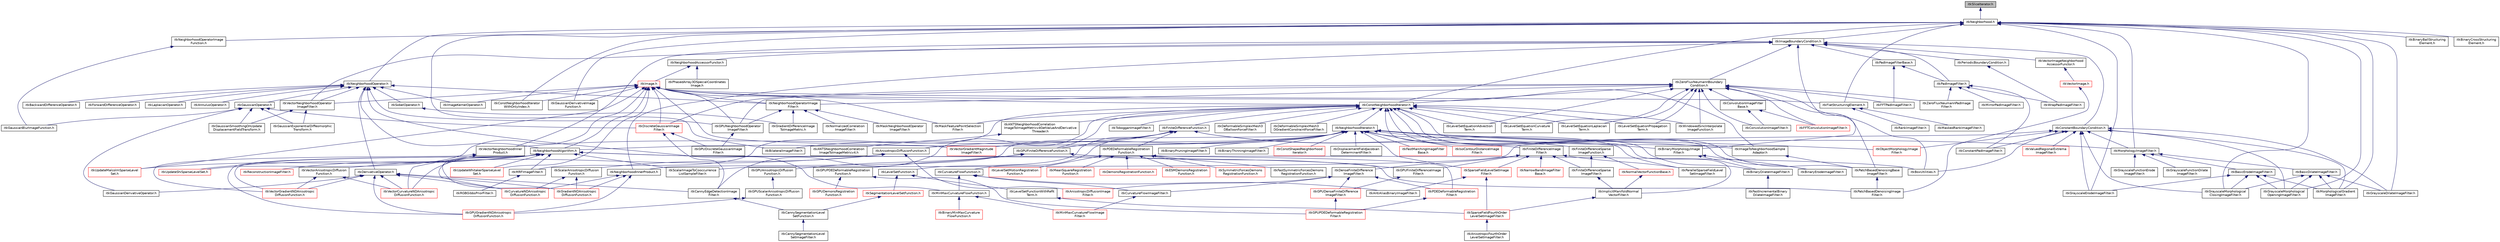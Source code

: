 digraph "itkSliceIterator.h"
{
 // LATEX_PDF_SIZE
  edge [fontname="Helvetica",fontsize="10",labelfontname="Helvetica",labelfontsize="10"];
  node [fontname="Helvetica",fontsize="10",shape=record];
  Node1 [label="itkSliceIterator.h",height=0.2,width=0.4,color="black", fillcolor="grey75", style="filled", fontcolor="black",tooltip=" "];
  Node1 -> Node2 [dir="back",color="midnightblue",fontsize="10",style="solid",fontname="Helvetica"];
  Node2 [label="itkNeighborhood.h",height=0.2,width=0.4,color="black", fillcolor="white", style="filled",URL="$itkNeighborhood_8h.html",tooltip=" "];
  Node2 -> Node3 [dir="back",color="midnightblue",fontsize="10",style="solid",fontname="Helvetica"];
  Node3 [label="itkBilateralImageFilter.h",height=0.2,width=0.4,color="black", fillcolor="white", style="filled",URL="$itkBilateralImageFilter_8h.html",tooltip=" "];
  Node2 -> Node4 [dir="back",color="midnightblue",fontsize="10",style="solid",fontname="Helvetica"];
  Node4 [label="itkBinaryBallStructuring\lElement.h",height=0.2,width=0.4,color="black", fillcolor="white", style="filled",URL="$itkBinaryBallStructuringElement_8h.html",tooltip=" "];
  Node2 -> Node5 [dir="back",color="midnightblue",fontsize="10",style="solid",fontname="Helvetica"];
  Node5 [label="itkBinaryCrossStructuring\lElement.h",height=0.2,width=0.4,color="black", fillcolor="white", style="filled",URL="$itkBinaryCrossStructuringElement_8h.html",tooltip=" "];
  Node2 -> Node6 [dir="back",color="midnightblue",fontsize="10",style="solid",fontname="Helvetica"];
  Node6 [label="itkConstNeighborhoodIterator.h",height=0.2,width=0.4,color="black", fillcolor="white", style="filled",URL="$itkConstNeighborhoodIterator_8h.html",tooltip=" "];
  Node6 -> Node7 [dir="back",color="midnightblue",fontsize="10",style="solid",fontname="Helvetica"];
  Node7 [label="itkANTSNeighborhoodCorrelation\lImageToImageMetricv4GetValueAndDerivative\lThreader.h",height=0.2,width=0.4,color="black", fillcolor="white", style="filled",URL="$itkANTSNeighborhoodCorrelationImageToImageMetricv4GetValueAndDerivativeThreader_8h.html",tooltip=" "];
  Node7 -> Node8 [dir="back",color="midnightblue",fontsize="10",style="solid",fontname="Helvetica"];
  Node8 [label="itkANTSNeighborhoodCorrelation\lImageToImageMetricv4.h",height=0.2,width=0.4,color="black", fillcolor="white", style="filled",URL="$itkANTSNeighborhoodCorrelationImageToImageMetricv4_8h.html",tooltip=" "];
  Node6 -> Node9 [dir="back",color="midnightblue",fontsize="10",style="solid",fontname="Helvetica"];
  Node9 [label="itkBinaryDilateImageFilter.h",height=0.2,width=0.4,color="black", fillcolor="white", style="filled",URL="$itkBinaryDilateImageFilter_8h.html",tooltip=" "];
  Node9 -> Node10 [dir="back",color="midnightblue",fontsize="10",style="solid",fontname="Helvetica"];
  Node10 [label="itkFastIncrementalBinary\lDilateImageFilter.h",height=0.2,width=0.4,color="black", fillcolor="white", style="filled",URL="$itkFastIncrementalBinaryDilateImageFilter_8h.html",tooltip=" "];
  Node6 -> Node11 [dir="back",color="midnightblue",fontsize="10",style="solid",fontname="Helvetica"];
  Node11 [label="itkBinaryErodeImageFilter.h",height=0.2,width=0.4,color="black", fillcolor="white", style="filled",URL="$itkBinaryErodeImageFilter_8h.html",tooltip=" "];
  Node6 -> Node12 [dir="back",color="midnightblue",fontsize="10",style="solid",fontname="Helvetica"];
  Node12 [label="itkCannyEdgeDetectionImage\lFilter.h",height=0.2,width=0.4,color="black", fillcolor="white", style="filled",URL="$itkCannyEdgeDetectionImageFilter_8h.html",tooltip=" "];
  Node12 -> Node13 [dir="back",color="midnightblue",fontsize="10",style="solid",fontname="Helvetica"];
  Node13 [label="itkCannySegmentationLevel\lSetFunction.h",height=0.2,width=0.4,color="black", fillcolor="white", style="filled",URL="$itkCannySegmentationLevelSetFunction_8h.html",tooltip=" "];
  Node13 -> Node14 [dir="back",color="midnightblue",fontsize="10",style="solid",fontname="Helvetica"];
  Node14 [label="itkCannySegmentationLevel\lSetImageFilter.h",height=0.2,width=0.4,color="black", fillcolor="white", style="filled",URL="$itkCannySegmentationLevelSetImageFilter_8h.html",tooltip=" "];
  Node6 -> Node15 [dir="back",color="midnightblue",fontsize="10",style="solid",fontname="Helvetica"];
  Node15 [label="itkDeformableSimplexMesh3\lDBalloonForceFilter.h",height=0.2,width=0.4,color="black", fillcolor="white", style="filled",URL="$itkDeformableSimplexMesh3DBalloonForceFilter_8h.html",tooltip=" "];
  Node6 -> Node16 [dir="back",color="midnightblue",fontsize="10",style="solid",fontname="Helvetica"];
  Node16 [label="itkDeformableSimplexMesh3\lDGradientConstraintForceFilter.h",height=0.2,width=0.4,color="black", fillcolor="white", style="filled",URL="$itkDeformableSimplexMesh3DGradientConstraintForceFilter_8h.html",tooltip=" "];
  Node6 -> Node17 [dir="back",color="midnightblue",fontsize="10",style="solid",fontname="Helvetica"];
  Node17 [label="itkFiniteDifferenceFunction.h",height=0.2,width=0.4,color="black", fillcolor="white", style="filled",URL="$itkFiniteDifferenceFunction_8h.html",tooltip=" "];
  Node17 -> Node18 [dir="back",color="midnightblue",fontsize="10",style="solid",fontname="Helvetica"];
  Node18 [label="itkAnisotropicDiffusionFunction.h",height=0.2,width=0.4,color="black", fillcolor="white", style="filled",URL="$itkAnisotropicDiffusionFunction_8h.html",tooltip=" "];
  Node18 -> Node19 [dir="back",color="midnightblue",fontsize="10",style="solid",fontname="Helvetica"];
  Node19 [label="itkAnisotropicDiffusionImage\lFilter.h",height=0.2,width=0.4,color="red", fillcolor="white", style="filled",URL="$itkAnisotropicDiffusionImageFilter_8h.html",tooltip=" "];
  Node18 -> Node27 [dir="back",color="midnightblue",fontsize="10",style="solid",fontname="Helvetica"];
  Node27 [label="itkScalarAnisotropicDiffusion\lFunction.h",height=0.2,width=0.4,color="black", fillcolor="white", style="filled",URL="$itkScalarAnisotropicDiffusionFunction_8h.html",tooltip=" "];
  Node27 -> Node28 [dir="back",color="midnightblue",fontsize="10",style="solid",fontname="Helvetica"];
  Node28 [label="itkCurvatureNDAnisotropic\lDiffusionFunction.h",height=0.2,width=0.4,color="red", fillcolor="white", style="filled",URL="$itkCurvatureNDAnisotropicDiffusionFunction_8h.html",tooltip=" "];
  Node27 -> Node29 [dir="back",color="midnightblue",fontsize="10",style="solid",fontname="Helvetica"];
  Node29 [label="itkGradientNDAnisotropic\lDiffusionFunction.h",height=0.2,width=0.4,color="red", fillcolor="white", style="filled",URL="$itkGradientNDAnisotropicDiffusionFunction_8h.html",tooltip=" "];
  Node18 -> Node30 [dir="back",color="midnightblue",fontsize="10",style="solid",fontname="Helvetica"];
  Node30 [label="itkVectorAnisotropicDiffusion\lFunction.h",height=0.2,width=0.4,color="black", fillcolor="white", style="filled",URL="$itkVectorAnisotropicDiffusionFunction_8h.html",tooltip=" "];
  Node30 -> Node31 [dir="back",color="midnightblue",fontsize="10",style="solid",fontname="Helvetica"];
  Node31 [label="itkVectorCurvatureNDAnisotropic\lDiffusionFunction.h",height=0.2,width=0.4,color="red", fillcolor="white", style="filled",URL="$itkVectorCurvatureNDAnisotropicDiffusionFunction_8h.html",tooltip=" "];
  Node30 -> Node32 [dir="back",color="midnightblue",fontsize="10",style="solid",fontname="Helvetica"];
  Node32 [label="itkVectorGradientNDAnisotropic\lDiffusionFunction.h",height=0.2,width=0.4,color="red", fillcolor="white", style="filled",URL="$itkVectorGradientNDAnisotropicDiffusionFunction_8h.html",tooltip=" "];
  Node17 -> Node33 [dir="back",color="midnightblue",fontsize="10",style="solid",fontname="Helvetica"];
  Node33 [label="itkCurvatureFlowFunction.h",height=0.2,width=0.4,color="black", fillcolor="white", style="filled",URL="$itkCurvatureFlowFunction_8h.html",tooltip=" "];
  Node33 -> Node34 [dir="back",color="midnightblue",fontsize="10",style="solid",fontname="Helvetica"];
  Node34 [label="itkAntiAliasBinaryImageFilter.h",height=0.2,width=0.4,color="black", fillcolor="white", style="filled",URL="$itkAntiAliasBinaryImageFilter_8h.html",tooltip=" "];
  Node33 -> Node35 [dir="back",color="midnightblue",fontsize="10",style="solid",fontname="Helvetica"];
  Node35 [label="itkCurvatureFlowImageFilter.h",height=0.2,width=0.4,color="black", fillcolor="white", style="filled",URL="$itkCurvatureFlowImageFilter_8h.html",tooltip=" "];
  Node35 -> Node36 [dir="back",color="midnightblue",fontsize="10",style="solid",fontname="Helvetica"];
  Node36 [label="itkMinMaxCurvatureFlowImage\lFilter.h",height=0.2,width=0.4,color="red", fillcolor="white", style="filled",URL="$itkMinMaxCurvatureFlowImageFilter_8h.html",tooltip=" "];
  Node33 -> Node38 [dir="back",color="midnightblue",fontsize="10",style="solid",fontname="Helvetica"];
  Node38 [label="itkMinMaxCurvatureFlowFunction.h",height=0.2,width=0.4,color="black", fillcolor="white", style="filled",URL="$itkMinMaxCurvatureFlowFunction_8h.html",tooltip=" "];
  Node38 -> Node39 [dir="back",color="midnightblue",fontsize="10",style="solid",fontname="Helvetica"];
  Node39 [label="itkBinaryMinMaxCurvature\lFlowFunction.h",height=0.2,width=0.4,color="red", fillcolor="white", style="filled",URL="$itkBinaryMinMaxCurvatureFlowFunction_8h.html",tooltip=" "];
  Node38 -> Node36 [dir="back",color="midnightblue",fontsize="10",style="solid",fontname="Helvetica"];
  Node17 -> Node40 [dir="back",color="midnightblue",fontsize="10",style="solid",fontname="Helvetica"];
  Node40 [label="itkFiniteDifferenceImage\lFilter.h",height=0.2,width=0.4,color="black", fillcolor="white", style="filled",URL="$itkFiniteDifferenceImageFilter_8h.html",tooltip=" "];
  Node40 -> Node41 [dir="back",color="midnightblue",fontsize="10",style="solid",fontname="Helvetica"];
  Node41 [label="itkDenseFiniteDifference\lImageFilter.h",height=0.2,width=0.4,color="black", fillcolor="white", style="filled",URL="$itkDenseFiniteDifferenceImageFilter_8h.html",tooltip=" "];
  Node41 -> Node19 [dir="back",color="midnightblue",fontsize="10",style="solid",fontname="Helvetica"];
  Node41 -> Node35 [dir="back",color="midnightblue",fontsize="10",style="solid",fontname="Helvetica"];
  Node41 -> Node42 [dir="back",color="midnightblue",fontsize="10",style="solid",fontname="Helvetica"];
  Node42 [label="itkGPUDenseFiniteDifference\lImageFilter.h",height=0.2,width=0.4,color="red", fillcolor="white", style="filled",URL="$itkGPUDenseFiniteDifferenceImageFilter_8h.html",tooltip=" "];
  Node42 -> Node43 [dir="back",color="midnightblue",fontsize="10",style="solid",fontname="Helvetica"];
  Node43 [label="itkGPUPDEDeformableRegistration\lFilter.h",height=0.2,width=0.4,color="red", fillcolor="white", style="filled",URL="$itkGPUPDEDeformableRegistrationFilter_8h.html",tooltip=" "];
  Node41 -> Node45 [dir="back",color="midnightblue",fontsize="10",style="solid",fontname="Helvetica"];
  Node45 [label="itkPDEDeformableRegistration\lFilter.h",height=0.2,width=0.4,color="red", fillcolor="white", style="filled",URL="$itkPDEDeformableRegistrationFilter_8h.html",tooltip=" "];
  Node45 -> Node43 [dir="back",color="midnightblue",fontsize="10",style="solid",fontname="Helvetica"];
  Node40 -> Node53 [dir="back",color="midnightblue",fontsize="10",style="solid",fontname="Helvetica"];
  Node53 [label="itkFiniteDifferenceSparse\lImageFilter.h",height=0.2,width=0.4,color="black", fillcolor="white", style="filled",URL="$itkFiniteDifferenceSparseImageFilter_8h.html",tooltip=" "];
  Node53 -> Node54 [dir="back",color="midnightblue",fontsize="10",style="solid",fontname="Helvetica"];
  Node54 [label="itkImplicitManifoldNormal\lVectorFilter.h",height=0.2,width=0.4,color="black", fillcolor="white", style="filled",URL="$itkImplicitManifoldNormalVectorFilter_8h.html",tooltip=" "];
  Node54 -> Node55 [dir="back",color="midnightblue",fontsize="10",style="solid",fontname="Helvetica"];
  Node55 [label="itkSparseFieldFourthOrder\lLevelSetImageFilter.h",height=0.2,width=0.4,color="red", fillcolor="white", style="filled",URL="$itkSparseFieldFourthOrderLevelSetImageFilter_8h.html",tooltip=" "];
  Node55 -> Node56 [dir="back",color="midnightblue",fontsize="10",style="solid",fontname="Helvetica"];
  Node56 [label="itkAnisotropicFourthOrder\lLevelSetImageFilter.h",height=0.2,width=0.4,color="black", fillcolor="white", style="filled",URL="$itkAnisotropicFourthOrderLevelSetImageFilter_8h.html",tooltip=" "];
  Node40 -> Node59 [dir="back",color="midnightblue",fontsize="10",style="solid",fontname="Helvetica"];
  Node59 [label="itkGPUFiniteDifferenceImage\lFilter.h",height=0.2,width=0.4,color="black", fillcolor="white", style="filled",URL="$itkGPUFiniteDifferenceImageFilter_8h.html",tooltip=" "];
  Node59 -> Node42 [dir="back",color="midnightblue",fontsize="10",style="solid",fontname="Helvetica"];
  Node40 -> Node60 [dir="back",color="midnightblue",fontsize="10",style="solid",fontname="Helvetica"];
  Node60 [label="itkNarrowBandImageFilter\lBase.h",height=0.2,width=0.4,color="red", fillcolor="white", style="filled",URL="$itkNarrowBandImageFilterBase_8h.html",tooltip=" "];
  Node40 -> Node64 [dir="back",color="midnightblue",fontsize="10",style="solid",fontname="Helvetica"];
  Node64 [label="itkParallelSparseFieldLevel\lSetImageFilter.h",height=0.2,width=0.4,color="black", fillcolor="white", style="filled",URL="$itkParallelSparseFieldLevelSetImageFilter_8h.html",tooltip=" "];
  Node40 -> Node65 [dir="back",color="midnightblue",fontsize="10",style="solid",fontname="Helvetica"];
  Node65 [label="itkSparseFieldLevelSetImage\lFilter.h",height=0.2,width=0.4,color="red", fillcolor="white", style="filled",URL="$itkSparseFieldLevelSetImageFilter_8h.html",tooltip=" "];
  Node65 -> Node34 [dir="back",color="midnightblue",fontsize="10",style="solid",fontname="Helvetica"];
  Node65 -> Node55 [dir="back",color="midnightblue",fontsize="10",style="solid",fontname="Helvetica"];
  Node17 -> Node75 [dir="back",color="midnightblue",fontsize="10",style="solid",fontname="Helvetica"];
  Node75 [label="itkFiniteDifferenceSparse\lImageFunction.h",height=0.2,width=0.4,color="black", fillcolor="white", style="filled",URL="$itkFiniteDifferenceSparseImageFunction_8h.html",tooltip=" "];
  Node75 -> Node53 [dir="back",color="midnightblue",fontsize="10",style="solid",fontname="Helvetica"];
  Node75 -> Node76 [dir="back",color="midnightblue",fontsize="10",style="solid",fontname="Helvetica"];
  Node76 [label="itkNormalVectorFunctionBase.h",height=0.2,width=0.4,color="red", fillcolor="white", style="filled",URL="$itkNormalVectorFunctionBase_8h.html",tooltip=" "];
  Node76 -> Node54 [dir="back",color="midnightblue",fontsize="10",style="solid",fontname="Helvetica"];
  Node17 -> Node78 [dir="back",color="midnightblue",fontsize="10",style="solid",fontname="Helvetica"];
  Node78 [label="itkGPUFiniteDifferenceFunction.h",height=0.2,width=0.4,color="black", fillcolor="white", style="filled",URL="$itkGPUFiniteDifferenceFunction_8h.html",tooltip=" "];
  Node78 -> Node79 [dir="back",color="midnightblue",fontsize="10",style="solid",fontname="Helvetica"];
  Node79 [label="itkGPUAnisotropicDiffusion\lFunction.h",height=0.2,width=0.4,color="black", fillcolor="white", style="filled",URL="$itkGPUAnisotropicDiffusionFunction_8h.html",tooltip=" "];
  Node79 -> Node80 [dir="back",color="midnightblue",fontsize="10",style="solid",fontname="Helvetica"];
  Node80 [label="itkGPUScalarAnisotropicDiffusion\lFunction.h",height=0.2,width=0.4,color="black", fillcolor="white", style="filled",URL="$itkGPUScalarAnisotropicDiffusionFunction_8h.html",tooltip=" "];
  Node80 -> Node81 [dir="back",color="midnightblue",fontsize="10",style="solid",fontname="Helvetica"];
  Node81 [label="itkGPUGradientNDAnisotropic\lDiffusionFunction.h",height=0.2,width=0.4,color="red", fillcolor="white", style="filled",URL="$itkGPUGradientNDAnisotropicDiffusionFunction_8h.html",tooltip=" "];
  Node78 -> Node59 [dir="back",color="midnightblue",fontsize="10",style="solid",fontname="Helvetica"];
  Node78 -> Node82 [dir="back",color="midnightblue",fontsize="10",style="solid",fontname="Helvetica"];
  Node82 [label="itkGPUPDEDeformableRegistration\lFunction.h",height=0.2,width=0.4,color="black", fillcolor="white", style="filled",URL="$itkGPUPDEDeformableRegistrationFunction_8h.html",tooltip=" "];
  Node82 -> Node83 [dir="back",color="midnightblue",fontsize="10",style="solid",fontname="Helvetica"];
  Node83 [label="itkGPUDemonsRegistration\lFunction.h",height=0.2,width=0.4,color="red", fillcolor="white", style="filled",URL="$itkGPUDemonsRegistrationFunction_8h.html",tooltip=" "];
  Node82 -> Node43 [dir="back",color="midnightblue",fontsize="10",style="solid",fontname="Helvetica"];
  Node17 -> Node84 [dir="back",color="midnightblue",fontsize="10",style="solid",fontname="Helvetica"];
  Node84 [label="itkLevelSetFunction.h",height=0.2,width=0.4,color="black", fillcolor="white", style="filled",URL="$itkLevelSetFunction_8h.html",tooltip=" "];
  Node84 -> Node85 [dir="back",color="midnightblue",fontsize="10",style="solid",fontname="Helvetica"];
  Node85 [label="itkLevelSetFunctionWithRefit\lTerm.h",height=0.2,width=0.4,color="black", fillcolor="white", style="filled",URL="$itkLevelSetFunctionWithRefitTerm_8h.html",tooltip=" "];
  Node85 -> Node55 [dir="back",color="midnightblue",fontsize="10",style="solid",fontname="Helvetica"];
  Node84 -> Node86 [dir="back",color="midnightblue",fontsize="10",style="solid",fontname="Helvetica"];
  Node86 [label="itkSegmentationLevelSetFunction.h",height=0.2,width=0.4,color="red", fillcolor="white", style="filled",URL="$itkSegmentationLevelSetFunction_8h.html",tooltip=" "];
  Node86 -> Node13 [dir="back",color="midnightblue",fontsize="10",style="solid",fontname="Helvetica"];
  Node17 -> Node95 [dir="back",color="midnightblue",fontsize="10",style="solid",fontname="Helvetica"];
  Node95 [label="itkPDEDeformableRegistration\lFunction.h",height=0.2,width=0.4,color="black", fillcolor="white", style="filled",URL="$itkPDEDeformableRegistrationFunction_8h.html",tooltip=" "];
  Node95 -> Node96 [dir="back",color="midnightblue",fontsize="10",style="solid",fontname="Helvetica"];
  Node96 [label="itkDemonsRegistrationFunction.h",height=0.2,width=0.4,color="red", fillcolor="white", style="filled",URL="$itkDemonsRegistrationFunction_8h.html",tooltip=" "];
  Node95 -> Node97 [dir="back",color="midnightblue",fontsize="10",style="solid",fontname="Helvetica"];
  Node97 [label="itkESMDemonsRegistration\lFunction.h",height=0.2,width=0.4,color="red", fillcolor="white", style="filled",URL="$itkESMDemonsRegistrationFunction_8h.html",tooltip=" "];
  Node95 -> Node98 [dir="back",color="midnightblue",fontsize="10",style="solid",fontname="Helvetica"];
  Node98 [label="itkFastSymmetricForcesDemons\lRegistrationFunction.h",height=0.2,width=0.4,color="black", fillcolor="white", style="filled",URL="$itkFastSymmetricForcesDemonsRegistrationFunction_8h.html",tooltip=" "];
  Node95 -> Node99 [dir="back",color="midnightblue",fontsize="10",style="solid",fontname="Helvetica"];
  Node99 [label="itkLevelSetMotionRegistration\lFunction.h",height=0.2,width=0.4,color="red", fillcolor="white", style="filled",URL="$itkLevelSetMotionRegistrationFunction_8h.html",tooltip=" "];
  Node95 -> Node100 [dir="back",color="midnightblue",fontsize="10",style="solid",fontname="Helvetica"];
  Node100 [label="itkMeanSquareRegistration\lFunction.h",height=0.2,width=0.4,color="red", fillcolor="white", style="filled",URL="$itkMeanSquareRegistrationFunction_8h.html",tooltip=" "];
  Node95 -> Node45 [dir="back",color="midnightblue",fontsize="10",style="solid",fontname="Helvetica"];
  Node95 -> Node101 [dir="back",color="midnightblue",fontsize="10",style="solid",fontname="Helvetica"];
  Node101 [label="itkSymmetricForcesDemons\lRegistrationFunction.h",height=0.2,width=0.4,color="red", fillcolor="white", style="filled",URL="$itkSymmetricForcesDemonsRegistrationFunction_8h.html",tooltip=" "];
  Node6 -> Node78 [dir="back",color="midnightblue",fontsize="10",style="solid",fontname="Helvetica"];
  Node6 -> Node102 [dir="back",color="midnightblue",fontsize="10",style="solid",fontname="Helvetica"];
  Node102 [label="itkImageToNeighborhoodSample\lAdaptor.h",height=0.2,width=0.4,color="black", fillcolor="white", style="filled",URL="$itkImageToNeighborhoodSampleAdaptor_8h.html",tooltip=" "];
  Node102 -> Node103 [dir="back",color="midnightblue",fontsize="10",style="solid",fontname="Helvetica"];
  Node103 [label="itkPatchBasedDenoisingBase\lImageFilter.h",height=0.2,width=0.4,color="black", fillcolor="white", style="filled",URL="$itkPatchBasedDenoisingBaseImageFilter_8h.html",tooltip=" "];
  Node103 -> Node104 [dir="back",color="midnightblue",fontsize="10",style="solid",fontname="Helvetica"];
  Node104 [label="itkPatchBasedDenoisingImage\lFilter.h",height=0.2,width=0.4,color="black", fillcolor="white", style="filled",URL="$itkPatchBasedDenoisingImageFilter_8h.html",tooltip=" "];
  Node6 -> Node54 [dir="back",color="midnightblue",fontsize="10",style="solid",fontname="Helvetica"];
  Node6 -> Node105 [dir="back",color="midnightblue",fontsize="10",style="solid",fontname="Helvetica"];
  Node105 [label="itkLevelSetEquationAdvection\lTerm.h",height=0.2,width=0.4,color="black", fillcolor="white", style="filled",URL="$itkLevelSetEquationAdvectionTerm_8h.html",tooltip=" "];
  Node6 -> Node106 [dir="back",color="midnightblue",fontsize="10",style="solid",fontname="Helvetica"];
  Node106 [label="itkLevelSetEquationCurvature\lTerm.h",height=0.2,width=0.4,color="black", fillcolor="white", style="filled",URL="$itkLevelSetEquationCurvatureTerm_8h.html",tooltip=" "];
  Node6 -> Node107 [dir="back",color="midnightblue",fontsize="10",style="solid",fontname="Helvetica"];
  Node107 [label="itkLevelSetEquationLaplacian\lTerm.h",height=0.2,width=0.4,color="black", fillcolor="white", style="filled",URL="$itkLevelSetEquationLaplacianTerm_8h.html",tooltip=" "];
  Node6 -> Node108 [dir="back",color="midnightblue",fontsize="10",style="solid",fontname="Helvetica"];
  Node108 [label="itkLevelSetEquationPropagation\lTerm.h",height=0.2,width=0.4,color="black", fillcolor="white", style="filled",URL="$itkLevelSetEquationPropagationTerm_8h.html",tooltip=" "];
  Node6 -> Node109 [dir="back",color="midnightblue",fontsize="10",style="solid",fontname="Helvetica"];
  Node109 [label="itkMRFImageFilter.h",height=0.2,width=0.4,color="black", fillcolor="white", style="filled",URL="$itkMRFImageFilter_8h.html",tooltip=" "];
  Node109 -> Node110 [dir="back",color="midnightblue",fontsize="10",style="solid",fontname="Helvetica"];
  Node110 [label="itkRGBGibbsPriorFilter.h",height=0.2,width=0.4,color="black", fillcolor="white", style="filled",URL="$itkRGBGibbsPriorFilter_8h.html",tooltip=" "];
  Node6 -> Node111 [dir="back",color="midnightblue",fontsize="10",style="solid",fontname="Helvetica"];
  Node111 [label="itkMaskFeaturePointSelection\lFilter.h",height=0.2,width=0.4,color="black", fillcolor="white", style="filled",URL="$itkMaskFeaturePointSelectionFilter_8h.html",tooltip=" "];
  Node6 -> Node112 [dir="back",color="midnightblue",fontsize="10",style="solid",fontname="Helvetica"];
  Node112 [label="itkNeighborhoodIterator.h",height=0.2,width=0.4,color="black", fillcolor="white", style="filled",URL="$itkNeighborhoodIterator_8h.html",tooltip=" "];
  Node112 -> Node3 [dir="back",color="midnightblue",fontsize="10",style="solid",fontname="Helvetica"];
  Node112 -> Node113 [dir="back",color="midnightblue",fontsize="10",style="solid",fontname="Helvetica"];
  Node113 [label="itkBinaryMorphologyImage\lFilter.h",height=0.2,width=0.4,color="black", fillcolor="white", style="filled",URL="$itkBinaryMorphologyImageFilter_8h.html",tooltip=" "];
  Node113 -> Node9 [dir="back",color="midnightblue",fontsize="10",style="solid",fontname="Helvetica"];
  Node113 -> Node11 [dir="back",color="midnightblue",fontsize="10",style="solid",fontname="Helvetica"];
  Node112 -> Node114 [dir="back",color="midnightblue",fontsize="10",style="solid",fontname="Helvetica"];
  Node114 [label="itkBinaryPruningImageFilter.h",height=0.2,width=0.4,color="black", fillcolor="white", style="filled",URL="$itkBinaryPruningImageFilter_8h.html",tooltip=" "];
  Node112 -> Node115 [dir="back",color="midnightblue",fontsize="10",style="solid",fontname="Helvetica"];
  Node115 [label="itkBinaryThinningImageFilter.h",height=0.2,width=0.4,color="black", fillcolor="white", style="filled",URL="$itkBinaryThinningImageFilter_8h.html",tooltip=" "];
  Node112 -> Node116 [dir="back",color="midnightblue",fontsize="10",style="solid",fontname="Helvetica"];
  Node116 [label="itkConstShapedNeighborhood\lIterator.h",height=0.2,width=0.4,color="red", fillcolor="white", style="filled",URL="$itkConstShapedNeighborhoodIterator_8h.html",tooltip=" "];
  Node112 -> Node153 [dir="back",color="midnightblue",fontsize="10",style="solid",fontname="Helvetica"];
  Node153 [label="itkDisplacementFieldJacobian\lDeterminantFilter.h",height=0.2,width=0.4,color="black", fillcolor="white", style="filled",URL="$itkDisplacementFieldJacobianDeterminantFilter_8h.html",tooltip=" "];
  Node112 -> Node154 [dir="back",color="midnightblue",fontsize="10",style="solid",fontname="Helvetica"];
  Node154 [label="itkFastMarchingImageFilter\lBase.h",height=0.2,width=0.4,color="red", fillcolor="white", style="filled",URL="$itkFastMarchingImageFilterBase_8h.html",tooltip=" "];
  Node112 -> Node102 [dir="back",color="midnightblue",fontsize="10",style="solid",fontname="Helvetica"];
  Node112 -> Node157 [dir="back",color="midnightblue",fontsize="10",style="solid",fontname="Helvetica"];
  Node157 [label="itkIsoContourDistanceImage\lFilter.h",height=0.2,width=0.4,color="red", fillcolor="white", style="filled",URL="$itkIsoContourDistanceImageFilter_8h.html",tooltip=" "];
  Node112 -> Node159 [dir="back",color="midnightblue",fontsize="10",style="solid",fontname="Helvetica"];
  Node159 [label="itkMorphologyImageFilter.h",height=0.2,width=0.4,color="black", fillcolor="white", style="filled",URL="$itkMorphologyImageFilter_8h.html",tooltip=" "];
  Node159 -> Node160 [dir="back",color="midnightblue",fontsize="10",style="solid",fontname="Helvetica"];
  Node160 [label="itkBasicDilateImageFilter.h",height=0.2,width=0.4,color="black", fillcolor="white", style="filled",URL="$itkBasicDilateImageFilter_8h.html",tooltip=" "];
  Node160 -> Node161 [dir="back",color="midnightblue",fontsize="10",style="solid",fontname="Helvetica"];
  Node161 [label="itkGrayscaleDilateImageFilter.h",height=0.2,width=0.4,color="black", fillcolor="white", style="filled",URL="$itkGrayscaleDilateImageFilter_8h.html",tooltip=" "];
  Node160 -> Node162 [dir="back",color="midnightblue",fontsize="10",style="solid",fontname="Helvetica"];
  Node162 [label="itkGrayscaleMorphological\lClosingImageFilter.h",height=0.2,width=0.4,color="black", fillcolor="white", style="filled",URL="$itkGrayscaleMorphologicalClosingImageFilter_8h.html",tooltip=" "];
  Node160 -> Node163 [dir="back",color="midnightblue",fontsize="10",style="solid",fontname="Helvetica"];
  Node163 [label="itkGrayscaleMorphological\lOpeningImageFilter.h",height=0.2,width=0.4,color="black", fillcolor="white", style="filled",URL="$itkGrayscaleMorphologicalOpeningImageFilter_8h.html",tooltip=" "];
  Node160 -> Node164 [dir="back",color="midnightblue",fontsize="10",style="solid",fontname="Helvetica"];
  Node164 [label="itkMorphologicalGradient\lImageFilter.h",height=0.2,width=0.4,color="black", fillcolor="white", style="filled",URL="$itkMorphologicalGradientImageFilter_8h.html",tooltip=" "];
  Node159 -> Node165 [dir="back",color="midnightblue",fontsize="10",style="solid",fontname="Helvetica"];
  Node165 [label="itkBasicErodeImageFilter.h",height=0.2,width=0.4,color="black", fillcolor="white", style="filled",URL="$itkBasicErodeImageFilter_8h.html",tooltip=" "];
  Node165 -> Node166 [dir="back",color="midnightblue",fontsize="10",style="solid",fontname="Helvetica"];
  Node166 [label="itkGrayscaleErodeImageFilter.h",height=0.2,width=0.4,color="black", fillcolor="white", style="filled",URL="$itkGrayscaleErodeImageFilter_8h.html",tooltip=" "];
  Node165 -> Node162 [dir="back",color="midnightblue",fontsize="10",style="solid",fontname="Helvetica"];
  Node165 -> Node163 [dir="back",color="midnightblue",fontsize="10",style="solid",fontname="Helvetica"];
  Node165 -> Node164 [dir="back",color="midnightblue",fontsize="10",style="solid",fontname="Helvetica"];
  Node159 -> Node167 [dir="back",color="midnightblue",fontsize="10",style="solid",fontname="Helvetica"];
  Node167 [label="itkGrayscaleFunctionDilate\lImageFilter.h",height=0.2,width=0.4,color="black", fillcolor="white", style="filled",URL="$itkGrayscaleFunctionDilateImageFilter_8h.html",tooltip=" "];
  Node159 -> Node168 [dir="back",color="midnightblue",fontsize="10",style="solid",fontname="Helvetica"];
  Node168 [label="itkGrayscaleFunctionErode\lImageFilter.h",height=0.2,width=0.4,color="black", fillcolor="white", style="filled",URL="$itkGrayscaleFunctionErodeImageFilter_8h.html",tooltip=" "];
  Node112 -> Node169 [dir="back",color="midnightblue",fontsize="10",style="solid",fontname="Helvetica"];
  Node169 [label="itkNeighborhoodAlgorithm.h",height=0.2,width=0.4,color="black", fillcolor="white", style="filled",URL="$itkNeighborhoodAlgorithm_8h.html",tooltip=" "];
  Node169 -> Node137 [dir="back",color="midnightblue",fontsize="10",style="solid",fontname="Helvetica"];
  Node137 [label="itkBoxUtilities.h",height=0.2,width=0.4,color="black", fillcolor="white", style="filled",URL="$itkBoxUtilities_8h.html",tooltip=" "];
  Node169 -> Node28 [dir="back",color="midnightblue",fontsize="10",style="solid",fontname="Helvetica"];
  Node169 -> Node81 [dir="back",color="midnightblue",fontsize="10",style="solid",fontname="Helvetica"];
  Node169 -> Node29 [dir="back",color="midnightblue",fontsize="10",style="solid",fontname="Helvetica"];
  Node169 -> Node109 [dir="back",color="midnightblue",fontsize="10",style="solid",fontname="Helvetica"];
  Node169 -> Node104 [dir="back",color="midnightblue",fontsize="10",style="solid",fontname="Helvetica"];
  Node169 -> Node142 [dir="back",color="midnightblue",fontsize="10",style="solid",fontname="Helvetica"];
  Node142 [label="itkReconstructionImageFilter.h",height=0.2,width=0.4,color="red", fillcolor="white", style="filled",URL="$itkReconstructionImageFilter_8h.html",tooltip=" "];
  Node169 -> Node145 [dir="back",color="midnightblue",fontsize="10",style="solid",fontname="Helvetica"];
  Node145 [label="itkScalarImageToCooccurrence\lListSampleFilter.h",height=0.2,width=0.4,color="black", fillcolor="white", style="filled",URL="$itkScalarImageToCooccurrenceListSampleFilter_8h.html",tooltip=" "];
  Node169 -> Node146 [dir="back",color="midnightblue",fontsize="10",style="solid",fontname="Helvetica"];
  Node146 [label="itkUpdateMalcolmSparseLevel\lSet.h",height=0.2,width=0.4,color="red", fillcolor="white", style="filled",URL="$itkUpdateMalcolmSparseLevelSet_8h.html",tooltip=" "];
  Node169 -> Node148 [dir="back",color="midnightblue",fontsize="10",style="solid",fontname="Helvetica"];
  Node148 [label="itkUpdateShiSparseLevelSet.h",height=0.2,width=0.4,color="red", fillcolor="white", style="filled",URL="$itkUpdateShiSparseLevelSet_8h.html",tooltip=" "];
  Node169 -> Node149 [dir="back",color="midnightblue",fontsize="10",style="solid",fontname="Helvetica"];
  Node149 [label="itkUpdateWhitakerSparseLevel\lSet.h",height=0.2,width=0.4,color="red", fillcolor="white", style="filled",URL="$itkUpdateWhitakerSparseLevelSet_8h.html",tooltip=" "];
  Node169 -> Node31 [dir="back",color="midnightblue",fontsize="10",style="solid",fontname="Helvetica"];
  Node169 -> Node32 [dir="back",color="midnightblue",fontsize="10",style="solid",fontname="Helvetica"];
  Node112 -> Node170 [dir="back",color="midnightblue",fontsize="10",style="solid",fontname="Helvetica"];
  Node170 [label="itkNeighborhoodInnerProduct.h",height=0.2,width=0.4,color="black", fillcolor="white", style="filled",URL="$itkNeighborhoodInnerProduct_8h.html",tooltip=" "];
  Node170 -> Node28 [dir="back",color="midnightblue",fontsize="10",style="solid",fontname="Helvetica"];
  Node170 -> Node81 [dir="back",color="midnightblue",fontsize="10",style="solid",fontname="Helvetica"];
  Node170 -> Node29 [dir="back",color="midnightblue",fontsize="10",style="solid",fontname="Helvetica"];
  Node112 -> Node171 [dir="back",color="midnightblue",fontsize="10",style="solid",fontname="Helvetica"];
  Node171 [label="itkObjectMorphologyImage\lFilter.h",height=0.2,width=0.4,color="red", fillcolor="white", style="filled",URL="$itkObjectMorphologyImageFilter_8h.html",tooltip=" "];
  Node112 -> Node64 [dir="back",color="midnightblue",fontsize="10",style="solid",fontname="Helvetica"];
  Node112 -> Node65 [dir="back",color="midnightblue",fontsize="10",style="solid",fontname="Helvetica"];
  Node112 -> Node174 [dir="back",color="midnightblue",fontsize="10",style="solid",fontname="Helvetica"];
  Node174 [label="itkVectorGradientMagnitude\lImageFilter.h",height=0.2,width=0.4,color="red", fillcolor="white", style="filled",URL="$itkVectorGradientMagnitudeImageFilter_8h.html",tooltip=" "];
  Node112 -> Node176 [dir="back",color="midnightblue",fontsize="10",style="solid",fontname="Helvetica"];
  Node176 [label="itkVectorNeighborhoodInner\lProduct.h",height=0.2,width=0.4,color="black", fillcolor="white", style="filled",URL="$itkVectorNeighborhoodInnerProduct_8h.html",tooltip=" "];
  Node176 -> Node31 [dir="back",color="midnightblue",fontsize="10",style="solid",fontname="Helvetica"];
  Node176 -> Node32 [dir="back",color="midnightblue",fontsize="10",style="solid",fontname="Helvetica"];
  Node6 -> Node103 [dir="back",color="midnightblue",fontsize="10",style="solid",fontname="Helvetica"];
  Node6 -> Node177 [dir="back",color="midnightblue",fontsize="10",style="solid",fontname="Helvetica"];
  Node177 [label="itkTobogganImageFilter.h",height=0.2,width=0.4,color="black", fillcolor="white", style="filled",URL="$itkTobogganImageFilter_8h.html",tooltip=" "];
  Node6 -> Node178 [dir="back",color="midnightblue",fontsize="10",style="solid",fontname="Helvetica"];
  Node178 [label="itkWindowedSincInterpolate\lImageFunction.h",height=0.2,width=0.4,color="black", fillcolor="white", style="filled",URL="$itkWindowedSincInterpolateImageFunction_8h.html",tooltip=" "];
  Node2 -> Node179 [dir="back",color="midnightblue",fontsize="10",style="solid",fontname="Helvetica"];
  Node179 [label="itkConstNeighborhoodIterator\lWithOnlyIndex.h",height=0.2,width=0.4,color="black", fillcolor="white", style="filled",URL="$itkConstNeighborhoodIteratorWithOnlyIndex_8h.html",tooltip=" "];
  Node2 -> Node180 [dir="back",color="midnightblue",fontsize="10",style="solid",fontname="Helvetica"];
  Node180 [label="itkFlatStructuringElement.h",height=0.2,width=0.4,color="black", fillcolor="white", style="filled",URL="$itkFlatStructuringElement_8h.html",tooltip=" "];
  Node180 -> Node181 [dir="back",color="midnightblue",fontsize="10",style="solid",fontname="Helvetica"];
  Node181 [label="itkMaskedRankImageFilter.h",height=0.2,width=0.4,color="black", fillcolor="white", style="filled",URL="$itkMaskedRankImageFilter_8h.html",tooltip=" "];
  Node180 -> Node182 [dir="back",color="midnightblue",fontsize="10",style="solid",fontname="Helvetica"];
  Node182 [label="itkRankImageFilter.h",height=0.2,width=0.4,color="black", fillcolor="white", style="filled",URL="$itkRankImageFilter_8h.html",tooltip=" "];
  Node2 -> Node183 [dir="back",color="midnightblue",fontsize="10",style="solid",fontname="Helvetica"];
  Node183 [label="itkGaussianDerivativeImage\lFunction.h",height=0.2,width=0.4,color="black", fillcolor="white", style="filled",URL="$itkGaussianDerivativeImageFunction_8h.html",tooltip=" "];
  Node2 -> Node161 [dir="back",color="midnightblue",fontsize="10",style="solid",fontname="Helvetica"];
  Node2 -> Node166 [dir="back",color="midnightblue",fontsize="10",style="solid",fontname="Helvetica"];
  Node2 -> Node162 [dir="back",color="midnightblue",fontsize="10",style="solid",fontname="Helvetica"];
  Node2 -> Node163 [dir="back",color="midnightblue",fontsize="10",style="solid",fontname="Helvetica"];
  Node2 -> Node184 [dir="back",color="midnightblue",fontsize="10",style="solid",fontname="Helvetica"];
  Node184 [label="itkImageBoundaryCondition.h",height=0.2,width=0.4,color="black", fillcolor="white", style="filled",URL="$itkImageBoundaryCondition_8h.html",tooltip=" "];
  Node184 -> Node113 [dir="back",color="midnightblue",fontsize="10",style="solid",fontname="Helvetica"];
  Node184 -> Node185 [dir="back",color="midnightblue",fontsize="10",style="solid",fontname="Helvetica"];
  Node185 [label="itkConstantBoundaryCondition.h",height=0.2,width=0.4,color="black", fillcolor="white", style="filled",URL="$itkConstantBoundaryCondition_8h.html",tooltip=" "];
  Node185 -> Node137 [dir="back",color="midnightblue",fontsize="10",style="solid",fontname="Helvetica"];
  Node185 -> Node186 [dir="back",color="midnightblue",fontsize="10",style="solid",fontname="Helvetica"];
  Node186 [label="itkConstantPadImageFilter.h",height=0.2,width=0.4,color="black", fillcolor="white", style="filled",URL="$itkConstantPadImageFilter_8h.html",tooltip=" "];
  Node185 -> Node161 [dir="back",color="midnightblue",fontsize="10",style="solid",fontname="Helvetica"];
  Node185 -> Node166 [dir="back",color="midnightblue",fontsize="10",style="solid",fontname="Helvetica"];
  Node185 -> Node162 [dir="back",color="midnightblue",fontsize="10",style="solid",fontname="Helvetica"];
  Node185 -> Node163 [dir="back",color="midnightblue",fontsize="10",style="solid",fontname="Helvetica"];
  Node185 -> Node164 [dir="back",color="midnightblue",fontsize="10",style="solid",fontname="Helvetica"];
  Node185 -> Node159 [dir="back",color="midnightblue",fontsize="10",style="solid",fontname="Helvetica"];
  Node185 -> Node171 [dir="back",color="midnightblue",fontsize="10",style="solid",fontname="Helvetica"];
  Node185 -> Node145 [dir="back",color="midnightblue",fontsize="10",style="solid",fontname="Helvetica"];
  Node185 -> Node150 [dir="back",color="midnightblue",fontsize="10",style="solid",fontname="Helvetica"];
  Node150 [label="itkValuedRegionalExtrema\lImageFilter.h",height=0.2,width=0.4,color="red", fillcolor="white", style="filled",URL="$itkValuedRegionalExtremaImageFilter_8h.html",tooltip=" "];
  Node184 -> Node187 [dir="back",color="midnightblue",fontsize="10",style="solid",fontname="Helvetica"];
  Node187 [label="itkNeighborhoodAccessorFunctor.h",height=0.2,width=0.4,color="black", fillcolor="white", style="filled",URL="$itkNeighborhoodAccessorFunctor_8h.html",tooltip=" "];
  Node187 -> Node188 [dir="back",color="midnightblue",fontsize="10",style="solid",fontname="Helvetica"];
  Node188 [label="itkImage.h",height=0.2,width=0.4,color="red", fillcolor="white", style="filled",URL="$itkImage_8h.html",tooltip=" "];
  Node188 -> Node6 [dir="back",color="midnightblue",fontsize="10",style="solid",fontname="Helvetica"];
  Node188 -> Node179 [dir="back",color="midnightblue",fontsize="10",style="solid",fontname="Helvetica"];
  Node188 -> Node234 [dir="back",color="midnightblue",fontsize="10",style="solid",fontname="Helvetica"];
  Node234 [label="itkDiscreteGaussianImage\lFilter.h",height=0.2,width=0.4,color="red", fillcolor="white", style="filled",URL="$itkDiscreteGaussianImageFilter_8h.html",tooltip=" "];
  Node234 -> Node12 [dir="back",color="midnightblue",fontsize="10",style="solid",fontname="Helvetica"];
  Node234 -> Node237 [dir="back",color="midnightblue",fontsize="10",style="solid",fontname="Helvetica"];
  Node237 [label="itkGPUDiscreteGaussianImage\lFilter.h",height=0.2,width=0.4,color="black", fillcolor="white", style="filled",URL="$itkGPUDiscreteGaussianImageFilter_8h.html",tooltip=" "];
  Node188 -> Node180 [dir="back",color="midnightblue",fontsize="10",style="solid",fontname="Helvetica"];
  Node188 -> Node297 [dir="back",color="midnightblue",fontsize="10",style="solid",fontname="Helvetica"];
  Node297 [label="itkGPUNeighborhoodOperator\lImageFilter.h",height=0.2,width=0.4,color="black", fillcolor="white", style="filled",URL="$itkGPUNeighborhoodOperatorImageFilter_8h.html",tooltip=" "];
  Node297 -> Node237 [dir="back",color="midnightblue",fontsize="10",style="solid",fontname="Helvetica"];
  Node188 -> Node183 [dir="back",color="midnightblue",fontsize="10",style="solid",fontname="Helvetica"];
  Node188 -> Node536 [dir="back",color="midnightblue",fontsize="10",style="solid",fontname="Helvetica"];
  Node536 [label="itkImageKernelOperator.h",height=0.2,width=0.4,color="black", fillcolor="white", style="filled",URL="$itkImageKernelOperator_8h.html",tooltip=" "];
  Node188 -> Node102 [dir="back",color="midnightblue",fontsize="10",style="solid",fontname="Helvetica"];
  Node188 -> Node111 [dir="back",color="midnightblue",fontsize="10",style="solid",fontname="Helvetica"];
  Node188 -> Node169 [dir="back",color="midnightblue",fontsize="10",style="solid",fontname="Helvetica"];
  Node188 -> Node741 [dir="back",color="midnightblue",fontsize="10",style="solid",fontname="Helvetica"];
  Node741 [label="itkNeighborhoodOperatorImage\lFilter.h",height=0.2,width=0.4,color="black", fillcolor="white", style="filled",URL="$itkNeighborhoodOperatorImageFilter_8h.html",tooltip=" "];
  Node741 -> Node297 [dir="back",color="midnightblue",fontsize="10",style="solid",fontname="Helvetica"];
  Node741 -> Node195 [dir="back",color="midnightblue",fontsize="10",style="solid",fontname="Helvetica"];
  Node195 [label="itkGradientDifferenceImage\lToImageMetric.h",height=0.2,width=0.4,color="black", fillcolor="white", style="filled",URL="$itkGradientDifferenceImageToImageMetric_8h.html",tooltip=" "];
  Node741 -> Node742 [dir="back",color="midnightblue",fontsize="10",style="solid",fontname="Helvetica"];
  Node742 [label="itkMaskNeighborhoodOperator\lImageFilter.h",height=0.2,width=0.4,color="black", fillcolor="white", style="filled",URL="$itkMaskNeighborhoodOperatorImageFilter_8h.html",tooltip=" "];
  Node741 -> Node743 [dir="back",color="midnightblue",fontsize="10",style="solid",fontname="Helvetica"];
  Node743 [label="itkNormalizedCorrelation\lImageFilter.h",height=0.2,width=0.4,color="black", fillcolor="white", style="filled",URL="$itkNormalizedCorrelationImageFilter_8h.html",tooltip=" "];
  Node188 -> Node146 [dir="back",color="midnightblue",fontsize="10",style="solid",fontname="Helvetica"];
  Node188 -> Node148 [dir="back",color="midnightblue",fontsize="10",style="solid",fontname="Helvetica"];
  Node188 -> Node149 [dir="back",color="midnightblue",fontsize="10",style="solid",fontname="Helvetica"];
  Node188 -> Node174 [dir="back",color="midnightblue",fontsize="10",style="solid",fontname="Helvetica"];
  Node188 -> Node785 [dir="back",color="midnightblue",fontsize="10",style="solid",fontname="Helvetica"];
  Node785 [label="itkVectorNeighborhoodOperator\lImageFilter.h",height=0.2,width=0.4,color="black", fillcolor="white", style="filled",URL="$itkVectorNeighborhoodOperatorImageFilter_8h.html",tooltip=" "];
  Node785 -> Node242 [dir="back",color="midnightblue",fontsize="10",style="solid",fontname="Helvetica"];
  Node242 [label="itkGaussianExponentialDiffeomorphic\lTransform.h",height=0.2,width=0.4,color="black", fillcolor="white", style="filled",URL="$itkGaussianExponentialDiffeomorphicTransform_8h.html",tooltip=" "];
  Node785 -> Node243 [dir="back",color="midnightblue",fontsize="10",style="solid",fontname="Helvetica"];
  Node243 [label="itkGaussianSmoothingOnUpdate\lDisplacementFieldTransform.h",height=0.2,width=0.4,color="black", fillcolor="white", style="filled",URL="$itkGaussianSmoothingOnUpdateDisplacementFieldTransform_8h.html",tooltip=" "];
  Node187 -> Node849 [dir="back",color="midnightblue",fontsize="10",style="solid",fontname="Helvetica"];
  Node849 [label="itkPhasedArray3DSpecialCoordinates\lImage.h",height=0.2,width=0.4,color="black", fillcolor="white", style="filled",URL="$itkPhasedArray3DSpecialCoordinatesImage_8h.html",tooltip=" "];
  Node184 -> Node170 [dir="back",color="midnightblue",fontsize="10",style="solid",fontname="Helvetica"];
  Node184 -> Node748 [dir="back",color="midnightblue",fontsize="10",style="solid",fontname="Helvetica"];
  Node748 [label="itkPadImageFilter.h",height=0.2,width=0.4,color="black", fillcolor="white", style="filled",URL="$itkPadImageFilter_8h.html",tooltip=" "];
  Node748 -> Node186 [dir="back",color="midnightblue",fontsize="10",style="solid",fontname="Helvetica"];
  Node748 -> Node749 [dir="back",color="midnightblue",fontsize="10",style="solid",fontname="Helvetica"];
  Node749 [label="itkMirrorPadImageFilter.h",height=0.2,width=0.4,color="black", fillcolor="white", style="filled",URL="$itkMirrorPadImageFilter_8h.html",tooltip=" "];
  Node748 -> Node750 [dir="back",color="midnightblue",fontsize="10",style="solid",fontname="Helvetica"];
  Node750 [label="itkWrapPadImageFilter.h",height=0.2,width=0.4,color="black", fillcolor="white", style="filled",URL="$itkWrapPadImageFilter_8h.html",tooltip=" "];
  Node748 -> Node751 [dir="back",color="midnightblue",fontsize="10",style="solid",fontname="Helvetica"];
  Node751 [label="itkZeroFluxNeumannPadImage\lFilter.h",height=0.2,width=0.4,color="black", fillcolor="white", style="filled",URL="$itkZeroFluxNeumannPadImageFilter_8h.html",tooltip=" "];
  Node184 -> Node746 [dir="back",color="midnightblue",fontsize="10",style="solid",fontname="Helvetica"];
  Node746 [label="itkPadImageFilterBase.h",height=0.2,width=0.4,color="black", fillcolor="white", style="filled",URL="$itkPadImageFilterBase_8h.html",tooltip=" "];
  Node746 -> Node747 [dir="back",color="midnightblue",fontsize="10",style="solid",fontname="Helvetica"];
  Node747 [label="itkFFTPadImageFilter.h",height=0.2,width=0.4,color="black", fillcolor="white", style="filled",URL="$itkFFTPadImageFilter_8h.html",tooltip=" "];
  Node746 -> Node748 [dir="back",color="midnightblue",fontsize="10",style="solid",fontname="Helvetica"];
  Node184 -> Node850 [dir="back",color="midnightblue",fontsize="10",style="solid",fontname="Helvetica"];
  Node850 [label="itkPeriodicBoundaryCondition.h",height=0.2,width=0.4,color="black", fillcolor="white", style="filled",URL="$itkPeriodicBoundaryCondition_8h.html",tooltip=" "];
  Node850 -> Node750 [dir="back",color="midnightblue",fontsize="10",style="solid",fontname="Helvetica"];
  Node184 -> Node851 [dir="back",color="midnightblue",fontsize="10",style="solid",fontname="Helvetica"];
  Node851 [label="itkVectorImageNeighborhood\lAccessorFunctor.h",height=0.2,width=0.4,color="black", fillcolor="white", style="filled",URL="$itkVectorImageNeighborhoodAccessorFunctor_8h.html",tooltip=" "];
  Node851 -> Node852 [dir="back",color="midnightblue",fontsize="10",style="solid",fontname="Helvetica"];
  Node852 [label="itkVectorImage.h",height=0.2,width=0.4,color="red", fillcolor="white", style="filled",URL="$itkVectorImage_8h.html",tooltip=" "];
  Node852 -> Node104 [dir="back",color="midnightblue",fontsize="10",style="solid",fontname="Helvetica"];
  Node184 -> Node176 [dir="back",color="midnightblue",fontsize="10",style="solid",fontname="Helvetica"];
  Node184 -> Node785 [dir="back",color="midnightblue",fontsize="10",style="solid",fontname="Helvetica"];
  Node184 -> Node853 [dir="back",color="midnightblue",fontsize="10",style="solid",fontname="Helvetica"];
  Node853 [label="itkZeroFluxNeumannBoundary\lCondition.h",height=0.2,width=0.4,color="black", fillcolor="white", style="filled",URL="$itkZeroFluxNeumannBoundaryCondition_8h.html",tooltip=" "];
  Node853 -> Node137 [dir="back",color="midnightblue",fontsize="10",style="solid",fontname="Helvetica"];
  Node853 -> Node6 [dir="back",color="midnightblue",fontsize="10",style="solid",fontname="Helvetica"];
  Node853 -> Node585 [dir="back",color="midnightblue",fontsize="10",style="solid",fontname="Helvetica"];
  Node585 [label="itkConvolutionImageFilter.h",height=0.2,width=0.4,color="black", fillcolor="white", style="filled",URL="$itkConvolutionImageFilter_8h.html",tooltip=" "];
  Node853 -> Node584 [dir="back",color="midnightblue",fontsize="10",style="solid",fontname="Helvetica"];
  Node584 [label="itkConvolutionImageFilter\lBase.h",height=0.2,width=0.4,color="black", fillcolor="white", style="filled",URL="$itkConvolutionImageFilterBase_8h.html",tooltip=" "];
  Node584 -> Node585 [dir="back",color="midnightblue",fontsize="10",style="solid",fontname="Helvetica"];
  Node584 -> Node586 [dir="back",color="midnightblue",fontsize="10",style="solid",fontname="Helvetica"];
  Node586 [label="itkFFTConvolutionImageFilter.h",height=0.2,width=0.4,color="red", fillcolor="white", style="filled",URL="$itkFFTConvolutionImageFilter_8h.html",tooltip=" "];
  Node853 -> Node234 [dir="back",color="midnightblue",fontsize="10",style="solid",fontname="Helvetica"];
  Node853 -> Node586 [dir="back",color="midnightblue",fontsize="10",style="solid",fontname="Helvetica"];
  Node853 -> Node747 [dir="back",color="midnightblue",fontsize="10",style="solid",fontname="Helvetica"];
  Node853 -> Node297 [dir="back",color="midnightblue",fontsize="10",style="solid",fontname="Helvetica"];
  Node853 -> Node105 [dir="back",color="midnightblue",fontsize="10",style="solid",fontname="Helvetica"];
  Node853 -> Node106 [dir="back",color="midnightblue",fontsize="10",style="solid",fontname="Helvetica"];
  Node853 -> Node107 [dir="back",color="midnightblue",fontsize="10",style="solid",fontname="Helvetica"];
  Node853 -> Node108 [dir="back",color="midnightblue",fontsize="10",style="solid",fontname="Helvetica"];
  Node853 -> Node741 [dir="back",color="midnightblue",fontsize="10",style="solid",fontname="Helvetica"];
  Node853 -> Node103 [dir="back",color="midnightblue",fontsize="10",style="solid",fontname="Helvetica"];
  Node853 -> Node178 [dir="back",color="midnightblue",fontsize="10",style="solid",fontname="Helvetica"];
  Node853 -> Node751 [dir="back",color="midnightblue",fontsize="10",style="solid",fontname="Helvetica"];
  Node2 -> Node164 [dir="back",color="midnightblue",fontsize="10",style="solid",fontname="Helvetica"];
  Node2 -> Node159 [dir="back",color="midnightblue",fontsize="10",style="solid",fontname="Helvetica"];
  Node2 -> Node854 [dir="back",color="midnightblue",fontsize="10",style="solid",fontname="Helvetica"];
  Node854 [label="itkNeighborhoodOperator.h",height=0.2,width=0.4,color="black", fillcolor="white", style="filled",URL="$itkNeighborhoodOperator_8h.html",tooltip=" "];
  Node854 -> Node855 [dir="back",color="midnightblue",fontsize="10",style="solid",fontname="Helvetica"];
  Node855 [label="itkAnnulusOperator.h",height=0.2,width=0.4,color="black", fillcolor="white", style="filled",URL="$itkAnnulusOperator_8h.html",tooltip=" "];
  Node854 -> Node856 [dir="back",color="midnightblue",fontsize="10",style="solid",fontname="Helvetica"];
  Node856 [label="itkBackwardDifferenceOperator.h",height=0.2,width=0.4,color="black", fillcolor="white", style="filled",URL="$itkBackwardDifferenceOperator_8h.html",tooltip=" "];
  Node854 -> Node857 [dir="back",color="midnightblue",fontsize="10",style="solid",fontname="Helvetica"];
  Node857 [label="itkDerivativeOperator.h",height=0.2,width=0.4,color="black", fillcolor="white", style="filled",URL="$itkDerivativeOperator_8h.html",tooltip=" "];
  Node857 -> Node12 [dir="back",color="midnightblue",fontsize="10",style="solid",fontname="Helvetica"];
  Node857 -> Node28 [dir="back",color="midnightblue",fontsize="10",style="solid",fontname="Helvetica"];
  Node857 -> Node81 [dir="back",color="midnightblue",fontsize="10",style="solid",fontname="Helvetica"];
  Node857 -> Node858 [dir="back",color="midnightblue",fontsize="10",style="solid",fontname="Helvetica"];
  Node858 [label="itkGaussianDerivativeOperator.h",height=0.2,width=0.4,color="black", fillcolor="white", style="filled",URL="$itkGaussianDerivativeOperator_8h.html",tooltip=" "];
  Node857 -> Node29 [dir="back",color="midnightblue",fontsize="10",style="solid",fontname="Helvetica"];
  Node857 -> Node31 [dir="back",color="midnightblue",fontsize="10",style="solid",fontname="Helvetica"];
  Node857 -> Node32 [dir="back",color="midnightblue",fontsize="10",style="solid",fontname="Helvetica"];
  Node854 -> Node859 [dir="back",color="midnightblue",fontsize="10",style="solid",fontname="Helvetica"];
  Node859 [label="itkForwardDifferenceOperator.h",height=0.2,width=0.4,color="black", fillcolor="white", style="filled",URL="$itkForwardDifferenceOperator_8h.html",tooltip=" "];
  Node854 -> Node297 [dir="back",color="midnightblue",fontsize="10",style="solid",fontname="Helvetica"];
  Node854 -> Node860 [dir="back",color="midnightblue",fontsize="10",style="solid",fontname="Helvetica"];
  Node860 [label="itkGaussianOperator.h",height=0.2,width=0.4,color="black", fillcolor="white", style="filled",URL="$itkGaussianOperator_8h.html",tooltip=" "];
  Node860 -> Node234 [dir="back",color="midnightblue",fontsize="10",style="solid",fontname="Helvetica"];
  Node860 -> Node861 [dir="back",color="midnightblue",fontsize="10",style="solid",fontname="Helvetica"];
  Node861 [label="itkGaussianBlurImageFunction.h",height=0.2,width=0.4,color="black", fillcolor="white", style="filled",URL="$itkGaussianBlurImageFunction_8h.html",tooltip=" "];
  Node860 -> Node858 [dir="back",color="midnightblue",fontsize="10",style="solid",fontname="Helvetica"];
  Node860 -> Node242 [dir="back",color="midnightblue",fontsize="10",style="solid",fontname="Helvetica"];
  Node860 -> Node243 [dir="back",color="midnightblue",fontsize="10",style="solid",fontname="Helvetica"];
  Node854 -> Node536 [dir="back",color="midnightblue",fontsize="10",style="solid",fontname="Helvetica"];
  Node854 -> Node862 [dir="back",color="midnightblue",fontsize="10",style="solid",fontname="Helvetica"];
  Node862 [label="itkLaplacianOperator.h",height=0.2,width=0.4,color="black", fillcolor="white", style="filled",URL="$itkLaplacianOperator_8h.html",tooltip=" "];
  Node854 -> Node38 [dir="back",color="midnightblue",fontsize="10",style="solid",fontname="Helvetica"];
  Node854 -> Node169 [dir="back",color="midnightblue",fontsize="10",style="solid",fontname="Helvetica"];
  Node854 -> Node741 [dir="back",color="midnightblue",fontsize="10",style="solid",fontname="Helvetica"];
  Node854 -> Node863 [dir="back",color="midnightblue",fontsize="10",style="solid",fontname="Helvetica"];
  Node863 [label="itkSobelOperator.h",height=0.2,width=0.4,color="black", fillcolor="white", style="filled",URL="$itkSobelOperator_8h.html",tooltip=" "];
  Node863 -> Node195 [dir="back",color="midnightblue",fontsize="10",style="solid",fontname="Helvetica"];
  Node854 -> Node785 [dir="back",color="midnightblue",fontsize="10",style="solid",fontname="Helvetica"];
  Node2 -> Node864 [dir="back",color="midnightblue",fontsize="10",style="solid",fontname="Helvetica"];
  Node864 [label="itkNeighborhoodOperatorImage\lFunction.h",height=0.2,width=0.4,color="black", fillcolor="white", style="filled",URL="$itkNeighborhoodOperatorImageFunction_8h.html",tooltip=" "];
  Node864 -> Node861 [dir="back",color="midnightblue",fontsize="10",style="solid",fontname="Helvetica"];
}
